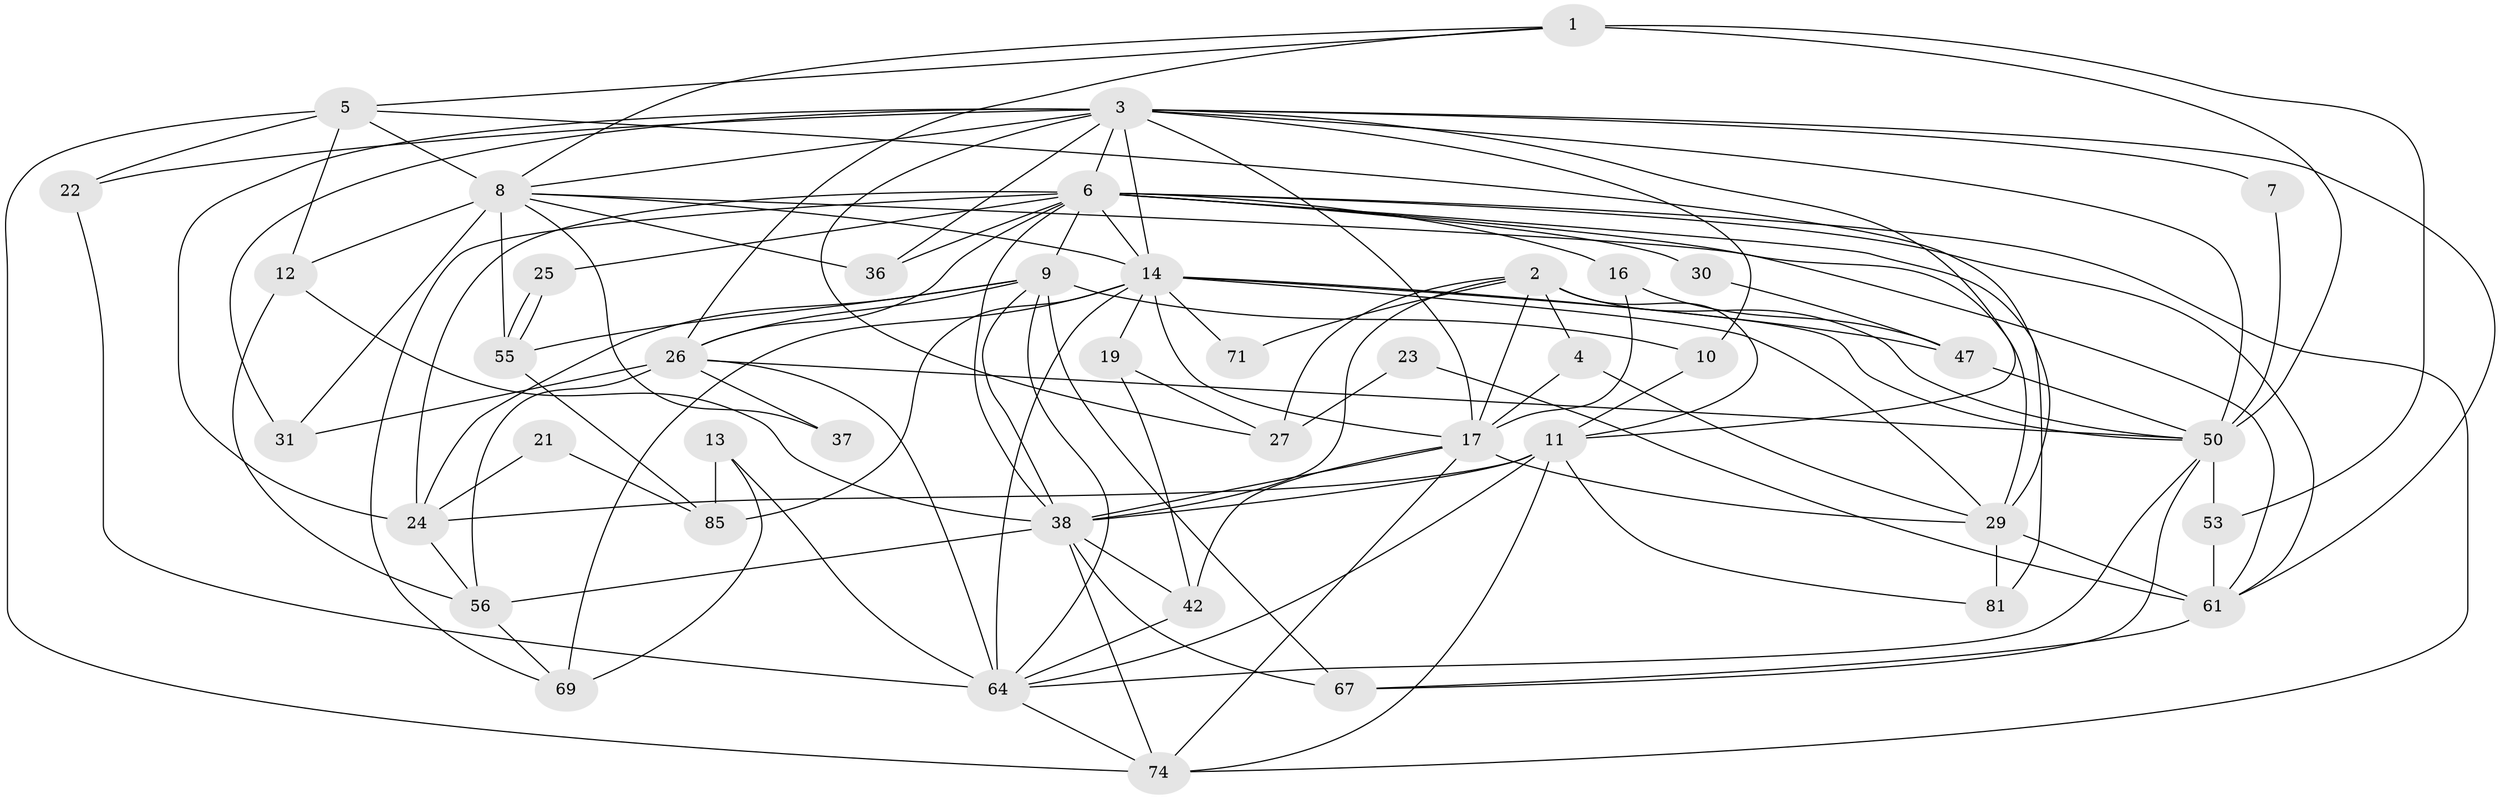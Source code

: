 // original degree distribution, {4: 0.25842696629213485, 7: 0.033707865168539325, 3: 0.24719101123595505, 2: 0.14606741573033707, 5: 0.19101123595505617, 6: 0.12359550561797752}
// Generated by graph-tools (version 1.1) at 2025/15/03/09/25 04:15:00]
// undirected, 44 vertices, 120 edges
graph export_dot {
graph [start="1"]
  node [color=gray90,style=filled];
  1 [super="+18+33"];
  2 [super="+48"];
  3 [super="+82+40+15"];
  4;
  5 [super="+73"];
  6 [super="+44+35+72"];
  7;
  8 [super="+59"];
  9 [super="+28+52"];
  10;
  11 [super="+20"];
  12;
  13;
  14 [super="+57+39"];
  16;
  17 [super="+34"];
  19;
  21;
  22 [super="+46"];
  23;
  24;
  25;
  26 [super="+45"];
  27;
  29 [super="+32"];
  30;
  31;
  36;
  37;
  38 [super="+41+58+77"];
  42;
  47;
  50 [super="+65+54"];
  53;
  55 [super="+83+62"];
  56;
  61 [super="+75+68"];
  64 [super="+70"];
  67;
  69;
  71;
  74 [super="+79+89"];
  81;
  85;
  1 -- 53 [weight=2];
  1 -- 50;
  1 -- 5;
  1 -- 8;
  1 -- 26;
  2 -- 27;
  2 -- 71;
  2 -- 38;
  2 -- 17 [weight=2];
  2 -- 4;
  2 -- 50;
  2 -- 11;
  3 -- 10;
  3 -- 27;
  3 -- 50 [weight=2];
  3 -- 6;
  3 -- 36;
  3 -- 7;
  3 -- 8;
  3 -- 11;
  3 -- 22;
  3 -- 24 [weight=2];
  3 -- 61;
  3 -- 31;
  3 -- 14;
  3 -- 17;
  4 -- 29;
  4 -- 17;
  5 -- 29;
  5 -- 8;
  5 -- 12;
  5 -- 74;
  5 -- 22;
  6 -- 25;
  6 -- 9;
  6 -- 16;
  6 -- 61;
  6 -- 36;
  6 -- 69;
  6 -- 24;
  6 -- 81;
  6 -- 29;
  6 -- 30;
  6 -- 38;
  6 -- 26;
  6 -- 14;
  6 -- 74;
  7 -- 50;
  8 -- 12 [weight=2];
  8 -- 36;
  8 -- 37;
  8 -- 55 [weight=2];
  8 -- 31;
  8 -- 61;
  8 -- 14;
  9 -- 10;
  9 -- 24;
  9 -- 67;
  9 -- 38;
  9 -- 64;
  9 -- 26;
  9 -- 55;
  10 -- 11;
  11 -- 24;
  11 -- 81;
  11 -- 74;
  11 -- 38;
  11 -- 64 [weight=2];
  12 -- 56;
  12 -- 38;
  13 -- 64;
  13 -- 69;
  13 -- 85;
  14 -- 64;
  14 -- 85;
  14 -- 50;
  14 -- 19;
  14 -- 69;
  14 -- 71;
  14 -- 47;
  14 -- 29 [weight=2];
  14 -- 17;
  16 -- 17;
  16 -- 47;
  17 -- 29;
  17 -- 74;
  17 -- 38;
  17 -- 42;
  19 -- 42;
  19 -- 27;
  21 -- 24;
  21 -- 85;
  22 -- 64;
  23 -- 61;
  23 -- 27;
  24 -- 56;
  25 -- 55;
  25 -- 55;
  26 -- 56;
  26 -- 31;
  26 -- 50;
  26 -- 64;
  26 -- 37;
  29 -- 61 [weight=2];
  29 -- 81;
  30 -- 47;
  38 -- 56;
  38 -- 67 [weight=2];
  38 -- 42;
  38 -- 74;
  42 -- 64;
  47 -- 50;
  50 -- 67;
  50 -- 64;
  50 -- 53;
  53 -- 61;
  55 -- 85;
  56 -- 69;
  61 -- 67;
  64 -- 74;
}
